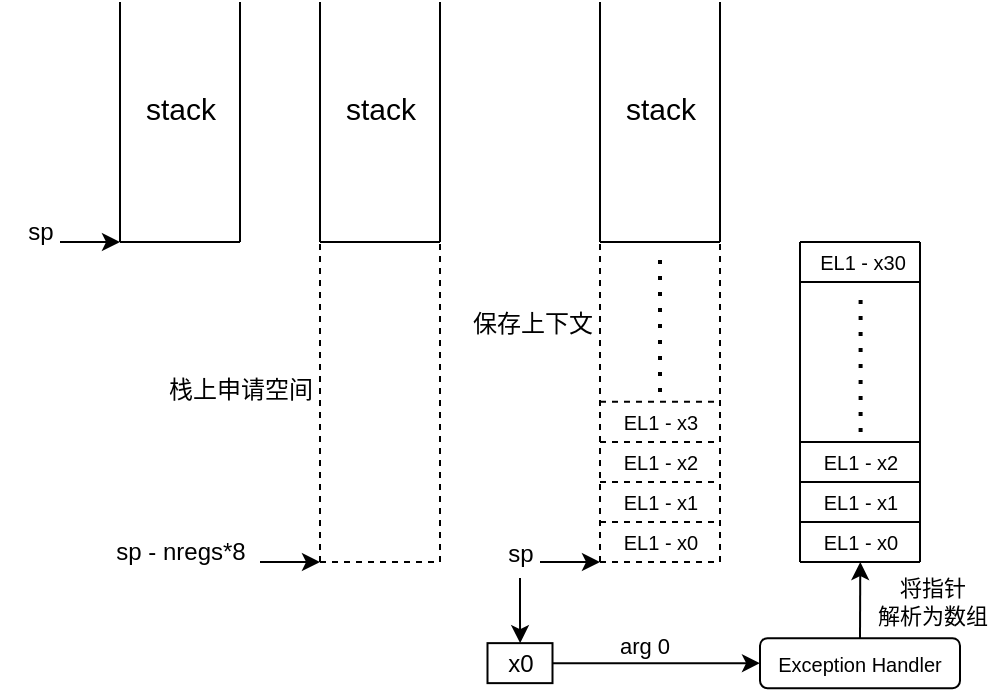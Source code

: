 <mxfile version="24.4.0" type="github">
  <diagram name="第 1 页" id="7G6_2DQx_h2IF59GM5B9">
    <mxGraphModel dx="984" dy="660" grid="0" gridSize="5" guides="1" tooltips="1" connect="1" arrows="1" fold="1" page="1" pageScale="1" pageWidth="827" pageHeight="1169" math="0" shadow="0">
      <root>
        <mxCell id="0" />
        <mxCell id="1" parent="0" />
        <mxCell id="7tX9nvQ8grY4r5K3q6v2-60" value="&lt;font style=&quot;font-size: 10px;&quot;&gt;EL1 - x0&lt;/font&gt;" style="text;html=1;align=center;verticalAlign=middle;resizable=0;points=[];autosize=1;strokeColor=none;fillColor=none;" parent="1" vertex="1">
          <mxGeometry x="460" y="495" width="60" height="30" as="geometry" />
        </mxCell>
        <mxCell id="7tX9nvQ8grY4r5K3q6v2-31" value="&lt;font style=&quot;font-size: 10px;&quot;&gt;EL1 - x0&lt;/font&gt;" style="text;html=1;align=center;verticalAlign=middle;resizable=0;points=[];autosize=1;strokeColor=none;fillColor=none;" parent="1" vertex="1">
          <mxGeometry x="360" y="495" width="60" height="30" as="geometry" />
        </mxCell>
        <mxCell id="7tX9nvQ8grY4r5K3q6v2-2" value="" style="endArrow=none;html=1;rounded=0;" parent="1" edge="1">
          <mxGeometry width="50" height="50" relative="1" as="geometry">
            <mxPoint x="120" y="360" as="sourcePoint" />
            <mxPoint x="120" y="240" as="targetPoint" />
          </mxGeometry>
        </mxCell>
        <mxCell id="7tX9nvQ8grY4r5K3q6v2-3" value="" style="endArrow=none;html=1;rounded=0;" parent="1" edge="1">
          <mxGeometry width="50" height="50" relative="1" as="geometry">
            <mxPoint x="120" y="360" as="sourcePoint" />
            <mxPoint x="180" y="360" as="targetPoint" />
          </mxGeometry>
        </mxCell>
        <mxCell id="7tX9nvQ8grY4r5K3q6v2-4" value="" style="endArrow=none;html=1;rounded=0;" parent="1" edge="1">
          <mxGeometry width="50" height="50" relative="1" as="geometry">
            <mxPoint x="180" y="360" as="sourcePoint" />
            <mxPoint x="180" y="240" as="targetPoint" />
          </mxGeometry>
        </mxCell>
        <mxCell id="7tX9nvQ8grY4r5K3q6v2-5" value="&lt;font style=&quot;font-size: 15px;&quot;&gt;stack&lt;/font&gt;" style="text;html=1;align=center;verticalAlign=middle;resizable=0;points=[];autosize=1;strokeColor=none;fillColor=none;" parent="1" vertex="1">
          <mxGeometry x="120" y="278" width="60" height="30" as="geometry" />
        </mxCell>
        <mxCell id="7tX9nvQ8grY4r5K3q6v2-6" value="" style="endArrow=classic;html=1;rounded=0;" parent="1" edge="1">
          <mxGeometry width="50" height="50" relative="1" as="geometry">
            <mxPoint x="90" y="360" as="sourcePoint" />
            <mxPoint x="120" y="360" as="targetPoint" />
            <Array as="points" />
          </mxGeometry>
        </mxCell>
        <mxCell id="7tX9nvQ8grY4r5K3q6v2-7" value="sp" style="text;html=1;align=center;verticalAlign=middle;resizable=0;points=[];autosize=1;strokeColor=none;fillColor=none;" parent="1" vertex="1">
          <mxGeometry x="60" y="340" width="40" height="30" as="geometry" />
        </mxCell>
        <mxCell id="7tX9nvQ8grY4r5K3q6v2-8" value="" style="endArrow=none;html=1;rounded=0;" parent="1" edge="1">
          <mxGeometry width="50" height="50" relative="1" as="geometry">
            <mxPoint x="220" y="360" as="sourcePoint" />
            <mxPoint x="220" y="240" as="targetPoint" />
          </mxGeometry>
        </mxCell>
        <mxCell id="7tX9nvQ8grY4r5K3q6v2-9" value="" style="endArrow=none;html=1;rounded=0;" parent="1" edge="1">
          <mxGeometry width="50" height="50" relative="1" as="geometry">
            <mxPoint x="220" y="360" as="sourcePoint" />
            <mxPoint x="280" y="360" as="targetPoint" />
          </mxGeometry>
        </mxCell>
        <mxCell id="7tX9nvQ8grY4r5K3q6v2-10" value="" style="endArrow=none;html=1;rounded=0;" parent="1" edge="1">
          <mxGeometry width="50" height="50" relative="1" as="geometry">
            <mxPoint x="280" y="360" as="sourcePoint" />
            <mxPoint x="280" y="240" as="targetPoint" />
          </mxGeometry>
        </mxCell>
        <mxCell id="7tX9nvQ8grY4r5K3q6v2-11" value="&lt;font style=&quot;font-size: 15px;&quot;&gt;stack&lt;/font&gt;" style="text;html=1;align=center;verticalAlign=middle;resizable=0;points=[];autosize=1;strokeColor=none;fillColor=none;" parent="1" vertex="1">
          <mxGeometry x="220" y="278" width="60" height="30" as="geometry" />
        </mxCell>
        <mxCell id="7tX9nvQ8grY4r5K3q6v2-12" value="" style="endArrow=none;dashed=1;html=1;rounded=0;" parent="1" edge="1">
          <mxGeometry width="50" height="50" relative="1" as="geometry">
            <mxPoint x="220" y="520" as="sourcePoint" />
            <mxPoint x="220" y="360" as="targetPoint" />
          </mxGeometry>
        </mxCell>
        <mxCell id="7tX9nvQ8grY4r5K3q6v2-13" value="" style="endArrow=none;dashed=1;html=1;rounded=0;" parent="1" edge="1">
          <mxGeometry width="50" height="50" relative="1" as="geometry">
            <mxPoint x="280" y="520" as="sourcePoint" />
            <mxPoint x="280" y="360" as="targetPoint" />
          </mxGeometry>
        </mxCell>
        <mxCell id="7tX9nvQ8grY4r5K3q6v2-15" value="" style="endArrow=classic;html=1;rounded=0;" parent="1" edge="1">
          <mxGeometry width="50" height="50" relative="1" as="geometry">
            <mxPoint x="190" y="520" as="sourcePoint" />
            <mxPoint x="220" y="520" as="targetPoint" />
          </mxGeometry>
        </mxCell>
        <mxCell id="7tX9nvQ8grY4r5K3q6v2-18" value="栈上申请空间" style="text;html=1;align=center;verticalAlign=middle;resizable=0;points=[];autosize=1;strokeColor=none;fillColor=none;" parent="1" vertex="1">
          <mxGeometry x="135" y="421" width="90" height="26" as="geometry" />
        </mxCell>
        <mxCell id="7tX9nvQ8grY4r5K3q6v2-19" value="" style="endArrow=none;html=1;rounded=0;" parent="1" edge="1">
          <mxGeometry width="50" height="50" relative="1" as="geometry">
            <mxPoint x="360" y="360" as="sourcePoint" />
            <mxPoint x="360" y="240" as="targetPoint" />
          </mxGeometry>
        </mxCell>
        <mxCell id="7tX9nvQ8grY4r5K3q6v2-20" value="" style="endArrow=none;html=1;rounded=0;" parent="1" edge="1">
          <mxGeometry width="50" height="50" relative="1" as="geometry">
            <mxPoint x="360" y="360" as="sourcePoint" />
            <mxPoint x="420" y="360" as="targetPoint" />
          </mxGeometry>
        </mxCell>
        <mxCell id="7tX9nvQ8grY4r5K3q6v2-21" value="" style="endArrow=none;html=1;rounded=0;" parent="1" edge="1">
          <mxGeometry width="50" height="50" relative="1" as="geometry">
            <mxPoint x="420" y="360" as="sourcePoint" />
            <mxPoint x="420" y="240" as="targetPoint" />
          </mxGeometry>
        </mxCell>
        <mxCell id="7tX9nvQ8grY4r5K3q6v2-22" value="&lt;font style=&quot;font-size: 15px;&quot;&gt;stack&lt;/font&gt;" style="text;html=1;align=center;verticalAlign=middle;resizable=0;points=[];autosize=1;strokeColor=none;fillColor=none;" parent="1" vertex="1">
          <mxGeometry x="360" y="278" width="60" height="30" as="geometry" />
        </mxCell>
        <mxCell id="7tX9nvQ8grY4r5K3q6v2-23" value="" style="endArrow=none;dashed=1;html=1;rounded=0;" parent="1" edge="1">
          <mxGeometry width="50" height="50" relative="1" as="geometry">
            <mxPoint x="360" y="520" as="sourcePoint" />
            <mxPoint x="360" y="360" as="targetPoint" />
          </mxGeometry>
        </mxCell>
        <mxCell id="7tX9nvQ8grY4r5K3q6v2-24" value="" style="endArrow=none;dashed=1;html=1;rounded=0;" parent="1" edge="1">
          <mxGeometry width="50" height="50" relative="1" as="geometry">
            <mxPoint x="420" y="520" as="sourcePoint" />
            <mxPoint x="420" y="360" as="targetPoint" />
          </mxGeometry>
        </mxCell>
        <mxCell id="7tX9nvQ8grY4r5K3q6v2-16" value="sp - nregs*8" style="text;html=1;align=center;verticalAlign=middle;resizable=0;points=[];autosize=1;strokeColor=none;fillColor=none;" parent="1" vertex="1">
          <mxGeometry x="105" y="500" width="90" height="30" as="geometry" />
        </mxCell>
        <mxCell id="7tX9nvQ8grY4r5K3q6v2-45" value="" style="edgeStyle=orthogonalEdgeStyle;rounded=0;orthogonalLoop=1;jettySize=auto;html=1;" parent="1" source="7tX9nvQ8grY4r5K3q6v2-28" target="7tX9nvQ8grY4r5K3q6v2-42" edge="1">
          <mxGeometry relative="1" as="geometry" />
        </mxCell>
        <mxCell id="7tX9nvQ8grY4r5K3q6v2-28" value="sp" style="text;html=1;align=center;verticalAlign=middle;resizable=0;points=[];autosize=1;strokeColor=none;fillColor=none;spacing=0;spacingBottom=0;" parent="1" vertex="1">
          <mxGeometry x="305" y="503" width="30" height="25" as="geometry" />
        </mxCell>
        <mxCell id="7tX9nvQ8grY4r5K3q6v2-30" value="" style="endArrow=none;dashed=1;html=1;rounded=0;" parent="1" edge="1">
          <mxGeometry width="50" height="50" relative="1" as="geometry">
            <mxPoint x="360" y="500" as="sourcePoint" />
            <mxPoint x="420" y="500" as="targetPoint" />
          </mxGeometry>
        </mxCell>
        <mxCell id="7tX9nvQ8grY4r5K3q6v2-33" value="" style="endArrow=none;dashed=1;html=1;rounded=0;" parent="1" edge="1">
          <mxGeometry width="50" height="50" relative="1" as="geometry">
            <mxPoint x="360" y="480" as="sourcePoint" />
            <mxPoint x="420" y="480" as="targetPoint" />
          </mxGeometry>
        </mxCell>
        <mxCell id="7tX9nvQ8grY4r5K3q6v2-34" value="" style="endArrow=none;dashed=1;html=1;rounded=0;" parent="1" edge="1">
          <mxGeometry width="50" height="50" relative="1" as="geometry">
            <mxPoint x="360" y="460" as="sourcePoint" />
            <mxPoint x="420" y="460" as="targetPoint" />
          </mxGeometry>
        </mxCell>
        <mxCell id="7tX9nvQ8grY4r5K3q6v2-35" value="" style="endArrow=none;dashed=1;html=1;rounded=0;" parent="1" edge="1">
          <mxGeometry width="50" height="50" relative="1" as="geometry">
            <mxPoint x="360" y="439.86" as="sourcePoint" />
            <mxPoint x="420" y="439.86" as="targetPoint" />
          </mxGeometry>
        </mxCell>
        <mxCell id="7tX9nvQ8grY4r5K3q6v2-36" value="&lt;font style=&quot;font-size: 10px;&quot;&gt;EL1 - x1&lt;/font&gt;" style="text;html=1;align=center;verticalAlign=middle;resizable=0;points=[];autosize=1;strokeColor=none;fillColor=none;" parent="1" vertex="1">
          <mxGeometry x="360" y="475" width="60" height="30" as="geometry" />
        </mxCell>
        <mxCell id="7tX9nvQ8grY4r5K3q6v2-38" value="&lt;font style=&quot;font-size: 10px;&quot;&gt;EL1 - x2&lt;/font&gt;" style="text;html=1;align=center;verticalAlign=middle;resizable=0;points=[];autosize=1;strokeColor=none;fillColor=none;" parent="1" vertex="1">
          <mxGeometry x="360" y="455" width="60" height="30" as="geometry" />
        </mxCell>
        <mxCell id="7tX9nvQ8grY4r5K3q6v2-39" value="&lt;font style=&quot;font-size: 10px;&quot;&gt;EL1 - x3&lt;/font&gt;" style="text;html=1;align=center;verticalAlign=middle;resizable=0;points=[];autosize=1;strokeColor=none;fillColor=none;" parent="1" vertex="1">
          <mxGeometry x="360" y="435" width="60" height="30" as="geometry" />
        </mxCell>
        <mxCell id="7tX9nvQ8grY4r5K3q6v2-40" value="" style="endArrow=none;dashed=1;html=1;dashPattern=1 3;strokeWidth=2;rounded=0;" parent="1" edge="1">
          <mxGeometry width="50" height="50" relative="1" as="geometry">
            <mxPoint x="390" y="435" as="sourcePoint" />
            <mxPoint x="390" y="365" as="targetPoint" />
          </mxGeometry>
        </mxCell>
        <mxCell id="7tX9nvQ8grY4r5K3q6v2-41" value="保存上下文" style="text;html=1;align=center;verticalAlign=middle;resizable=0;points=[];autosize=1;strokeColor=none;fillColor=none;" parent="1" vertex="1">
          <mxGeometry x="287" y="388" width="78" height="26" as="geometry" />
        </mxCell>
        <mxCell id="7tX9nvQ8grY4r5K3q6v2-51" value="" style="edgeStyle=orthogonalEdgeStyle;rounded=0;orthogonalLoop=1;jettySize=auto;html=1;" parent="1" source="7tX9nvQ8grY4r5K3q6v2-42" target="7tX9nvQ8grY4r5K3q6v2-50" edge="1">
          <mxGeometry relative="1" as="geometry" />
        </mxCell>
        <mxCell id="7tX9nvQ8grY4r5K3q6v2-52" value="arg 0" style="edgeLabel;html=1;align=center;verticalAlign=middle;resizable=0;points=[];" parent="7tX9nvQ8grY4r5K3q6v2-51" vertex="1" connectable="0">
          <mxGeometry x="-0.122" relative="1" as="geometry">
            <mxPoint y="-9" as="offset" />
          </mxGeometry>
        </mxCell>
        <mxCell id="7tX9nvQ8grY4r5K3q6v2-42" value="x0" style="rounded=0;whiteSpace=wrap;html=1;" parent="1" vertex="1">
          <mxGeometry x="303.75" y="560.57" width="32.5" height="20" as="geometry" />
        </mxCell>
        <mxCell id="7tX9nvQ8grY4r5K3q6v2-44" value="" style="endArrow=classic;html=1;rounded=0;" parent="1" edge="1">
          <mxGeometry width="50" height="50" relative="1" as="geometry">
            <mxPoint x="330" y="520" as="sourcePoint" />
            <mxPoint x="360" y="520" as="targetPoint" />
          </mxGeometry>
        </mxCell>
        <mxCell id="7tX9nvQ8grY4r5K3q6v2-62" style="edgeStyle=orthogonalEdgeStyle;rounded=0;orthogonalLoop=1;jettySize=auto;html=1;exitX=0.5;exitY=0;exitDx=0;exitDy=0;" parent="1" source="7tX9nvQ8grY4r5K3q6v2-50" edge="1">
          <mxGeometry relative="1" as="geometry">
            <mxPoint x="490.143" y="557.937" as="targetPoint" />
          </mxGeometry>
        </mxCell>
        <mxCell id="7tX9nvQ8grY4r5K3q6v2-63" style="edgeStyle=orthogonalEdgeStyle;rounded=0;orthogonalLoop=1;jettySize=auto;html=1;exitX=0.5;exitY=0;exitDx=0;exitDy=0;" parent="1" source="7tX9nvQ8grY4r5K3q6v2-50" edge="1">
          <mxGeometry relative="1" as="geometry">
            <mxPoint x="490.143" y="520" as="targetPoint" />
          </mxGeometry>
        </mxCell>
        <mxCell id="7tX9nvQ8grY4r5K3q6v2-64" value="将指针&lt;div&gt;解析为数组&lt;/div&gt;" style="edgeLabel;html=1;align=center;verticalAlign=middle;resizable=0;points=[];" parent="7tX9nvQ8grY4r5K3q6v2-63" vertex="1" connectable="0">
          <mxGeometry x="-0.041" y="1" relative="1" as="geometry">
            <mxPoint x="37" as="offset" />
          </mxGeometry>
        </mxCell>
        <mxCell id="7tX9nvQ8grY4r5K3q6v2-50" value="&lt;font style=&quot;font-size: 10px;&quot;&gt;Exception Handler&lt;/font&gt;" style="rounded=1;whiteSpace=wrap;html=1;" parent="1" vertex="1">
          <mxGeometry x="440" y="558.07" width="100" height="25" as="geometry" />
        </mxCell>
        <mxCell id="7tX9nvQ8grY4r5K3q6v2-54" value="" style="endArrow=none;dashed=1;html=1;rounded=0;" parent="1" edge="1">
          <mxGeometry width="50" height="50" relative="1" as="geometry">
            <mxPoint x="220" y="520" as="sourcePoint" />
            <mxPoint x="280" y="520" as="targetPoint" />
          </mxGeometry>
        </mxCell>
        <mxCell id="7tX9nvQ8grY4r5K3q6v2-55" value="" style="endArrow=none;dashed=1;html=1;rounded=0;" parent="1" edge="1">
          <mxGeometry width="50" height="50" relative="1" as="geometry">
            <mxPoint x="360" y="520" as="sourcePoint" />
            <mxPoint x="420" y="520" as="targetPoint" />
          </mxGeometry>
        </mxCell>
        <mxCell id="7tX9nvQ8grY4r5K3q6v2-56" value="" style="endArrow=none;html=1;rounded=0;" parent="1" edge="1">
          <mxGeometry width="50" height="50" relative="1" as="geometry">
            <mxPoint x="460" y="520" as="sourcePoint" />
            <mxPoint x="460" y="360" as="targetPoint" />
          </mxGeometry>
        </mxCell>
        <mxCell id="7tX9nvQ8grY4r5K3q6v2-57" value="" style="endArrow=none;html=1;rounded=0;" parent="1" edge="1">
          <mxGeometry width="50" height="50" relative="1" as="geometry">
            <mxPoint x="520" y="520" as="sourcePoint" />
            <mxPoint x="520" y="360" as="targetPoint" />
          </mxGeometry>
        </mxCell>
        <mxCell id="7tX9nvQ8grY4r5K3q6v2-58" value="" style="endArrow=none;html=1;rounded=0;" parent="1" edge="1">
          <mxGeometry width="50" height="50" relative="1" as="geometry">
            <mxPoint x="460" y="520" as="sourcePoint" />
            <mxPoint x="520" y="520" as="targetPoint" />
          </mxGeometry>
        </mxCell>
        <mxCell id="7tX9nvQ8grY4r5K3q6v2-59" value="" style="endArrow=none;html=1;rounded=0;" parent="1" edge="1">
          <mxGeometry width="50" height="50" relative="1" as="geometry">
            <mxPoint x="460" y="500" as="sourcePoint" />
            <mxPoint x="520" y="500" as="targetPoint" />
          </mxGeometry>
        </mxCell>
        <mxCell id="7tX9nvQ8grY4r5K3q6v2-65" value="" style="endArrow=none;html=1;rounded=0;" parent="1" edge="1">
          <mxGeometry width="50" height="50" relative="1" as="geometry">
            <mxPoint x="460" y="480" as="sourcePoint" />
            <mxPoint x="520" y="480" as="targetPoint" />
          </mxGeometry>
        </mxCell>
        <mxCell id="7tX9nvQ8grY4r5K3q6v2-66" value="" style="endArrow=none;html=1;rounded=0;" parent="1" edge="1">
          <mxGeometry width="50" height="50" relative="1" as="geometry">
            <mxPoint x="460" y="460" as="sourcePoint" />
            <mxPoint x="520" y="460" as="targetPoint" />
          </mxGeometry>
        </mxCell>
        <mxCell id="7tX9nvQ8grY4r5K3q6v2-67" value="" style="endArrow=none;html=1;rounded=0;" parent="1" edge="1">
          <mxGeometry width="50" height="50" relative="1" as="geometry">
            <mxPoint x="460" y="360" as="sourcePoint" />
            <mxPoint x="520" y="360" as="targetPoint" />
          </mxGeometry>
        </mxCell>
        <mxCell id="7tX9nvQ8grY4r5K3q6v2-68" value="" style="endArrow=none;html=1;rounded=0;" parent="1" edge="1">
          <mxGeometry width="50" height="50" relative="1" as="geometry">
            <mxPoint x="460" y="380" as="sourcePoint" />
            <mxPoint x="520" y="380" as="targetPoint" />
          </mxGeometry>
        </mxCell>
        <mxCell id="7tX9nvQ8grY4r5K3q6v2-69" value="&lt;font style=&quot;font-size: 10px;&quot;&gt;EL1 - x1&lt;/font&gt;" style="text;html=1;align=center;verticalAlign=middle;resizable=0;points=[];autosize=1;strokeColor=none;fillColor=none;" parent="1" vertex="1">
          <mxGeometry x="460" y="475" width="60" height="30" as="geometry" />
        </mxCell>
        <mxCell id="7tX9nvQ8grY4r5K3q6v2-70" value="&lt;font style=&quot;font-size: 10px;&quot;&gt;EL1 - x2&lt;/font&gt;" style="text;html=1;align=center;verticalAlign=middle;resizable=0;points=[];autosize=1;strokeColor=none;fillColor=none;" parent="1" vertex="1">
          <mxGeometry x="460" y="455" width="60" height="30" as="geometry" />
        </mxCell>
        <mxCell id="7tX9nvQ8grY4r5K3q6v2-71" value="&lt;font style=&quot;font-size: 10px;&quot;&gt;EL1 - x30&lt;/font&gt;" style="text;html=1;align=center;verticalAlign=middle;resizable=0;points=[];autosize=1;strokeColor=none;fillColor=none;" parent="1" vertex="1">
          <mxGeometry x="458" y="355" width="65" height="30" as="geometry" />
        </mxCell>
        <mxCell id="7tX9nvQ8grY4r5K3q6v2-72" value="" style="endArrow=none;dashed=1;html=1;dashPattern=1 3;strokeWidth=2;rounded=0;" parent="1" edge="1">
          <mxGeometry width="50" height="50" relative="1" as="geometry">
            <mxPoint x="490.3" y="455" as="sourcePoint" />
            <mxPoint x="490.3" y="385" as="targetPoint" />
          </mxGeometry>
        </mxCell>
      </root>
    </mxGraphModel>
  </diagram>
</mxfile>
